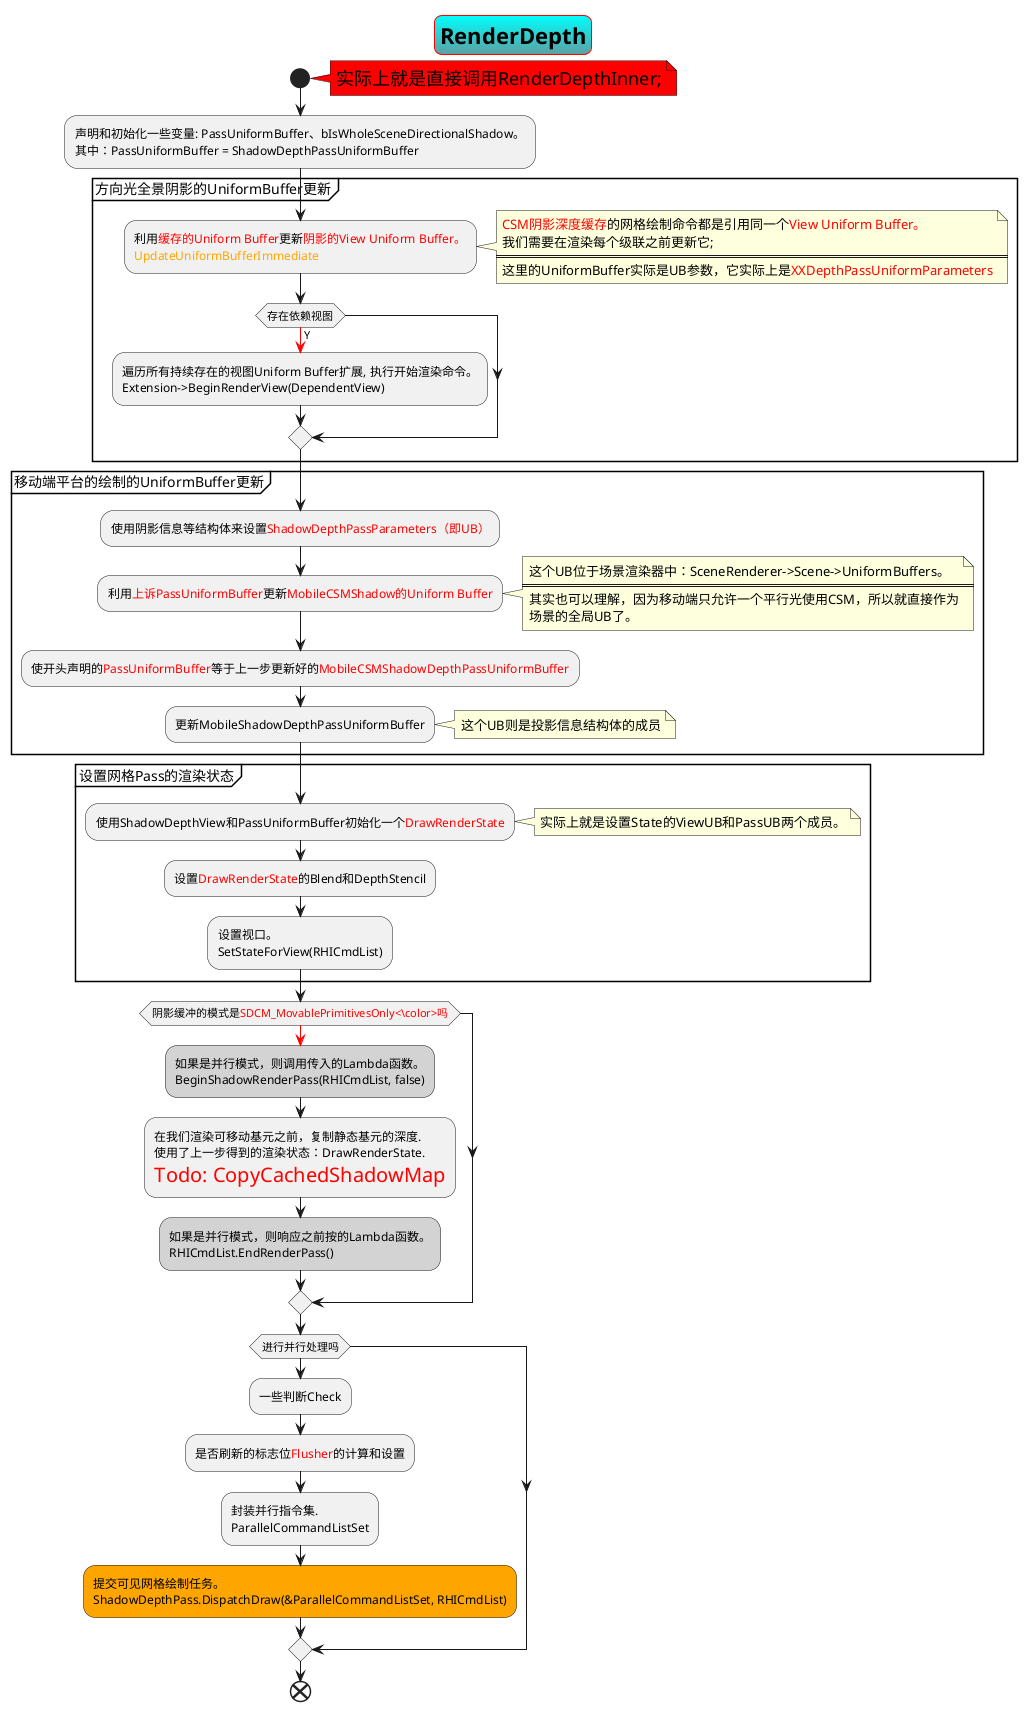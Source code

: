 @startuml RenderDepth

skinparam TitleBorderRoundCorner 15
skinparam TitleBorderColor Red
skinparam TitleBackgroundColor Aqua-Cadetblue

title 
    <size: 22>RenderDepth
end title

start
note right #Red :<size: 18>实际上就是直接调用RenderDepthInner;

:声明和初始化一些变量: PassUniformBuffer、bIsWholeSceneDirectionalShadow。
其中：PassUniformBuffer = ShadowDepthPassUniformBuffer;

partition 方向光全景阴影的UniformBuffer更新{
    :利用<color:Red>缓存的Uniform Buffer</color>更新<color:Red>阴影的View Uniform Buffer。
    <color:Orange>UpdateUniformBufferImmediate;
    note right
        <color: Red>CSM阴影深度缓存</color>的网格绘制命令都是引用同一个<color:Red>View Uniform Buffer。 
        我们需要在渲染每个级联之前更新它;
        =====
        这里的UniformBuffer实际是UB参数，它实际上是<color:Red>XXDepthPassUniformParameters
    end note

    if(存在依赖视图)then
    -[#Red]->Y;
        :遍历所有持续存在的视图Uniform Buffer扩展, 执行开始渲染命令。
        Extension->BeginRenderView(DependentView);
    endif
}

partition 移动端平台的绘制的UniformBuffer更新{
    :使用阴影信息等结构体来设置<color:Red>ShadowDepthPassParameters（即UB）;
    
    :利用<color:Red>上诉PassUniformBuffer</color>更新<color:Red>MobileCSMShadow的Uniform Buffer;
    note right
        这个UB位于场景渲染器中：SceneRenderer->Scene->UniformBuffers。
        ========
        其实也可以理解，因为移动端只允许一个平行光使用CSM，所以就直接作为
        场景的全局UB了。
    end note
    
    :使开头声明的<color:Red>PassUniformBuffer</color>等于上一步更新好的<color:Red>MobileCSMShadowDepthPassUniformBuffer;

    :更新MobileShadowDepthPassUniformBuffer;
    note right
        这个UB则是投影信息结构体的成员
    end note
}

partition  设置网格Pass的渲染状态{
    :使用ShadowDepthView和PassUniformBuffer初始化一个<color:Red>DrawRenderState;
    note right
        实际上就是设置State的ViewUB和PassUB两个成员。
    end note

    :设置<color:Red>DrawRenderState</color>的Blend和DepthStencil;

    :设置视口。
    SetStateForView(RHICmdList);
}

if(阴影缓冲的模式是<color:Red>SDCM_MovablePrimitivesOnly<\color>吗)then
-[#Red]->
#LightGray:如果是并行模式，则调用传入的Lambda函数。
BeginShadowRenderPass(RHICmdList, false);

:在我们渲染可移动基元之前，复制静态基元的深度.
使用了上一步得到的渲染状态：DrawRenderState.
<color:Red><size:20>Todo: CopyCachedShadowMap;

#LightGray:如果是并行模式，则响应之前按的Lambda函数。
RHICmdList.EndRenderPass();

endif


if(进行并行处理吗)then
    :一些判断Check;

    :是否刷新的标志位<color:Red>Flusher</color>的计算和设置;

    :封装并行指令集.
    ParallelCommandListSet;

    #Orange:提交可见网格绘制任务。
    ShadowDepthPass.DispatchDraw(&ParallelCommandListSet, RHICmdList);
endif





end
@enduml 
